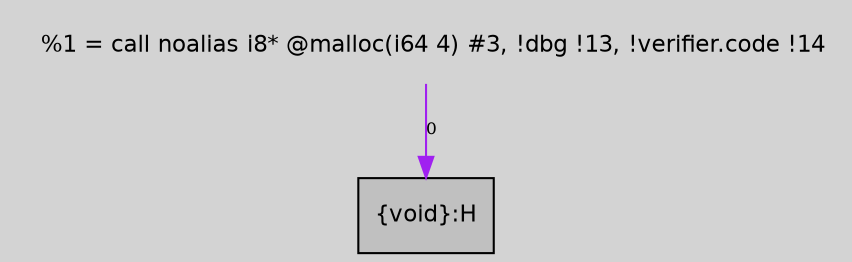 digraph unnamed {
	graph [center=true, ratio=true, bgcolor=lightgray, fontname=Helvetica];
	node  [fontname=Helvetica, fontsize=11];

	Node0x2333b60 [shape=record,fillcolor=gray, style=filled,label="{\{void\}:H}"];
	Node0x23074f0 [shape=plaintext, label ="  %1 = call noalias i8* @malloc(i64 4) #3, !dbg !13, !verifier.code !14"];
	Node0x23074f0 -> Node0x2333b60[arrowtail=tee,label="0",fontsize=8,color=purple];
}
